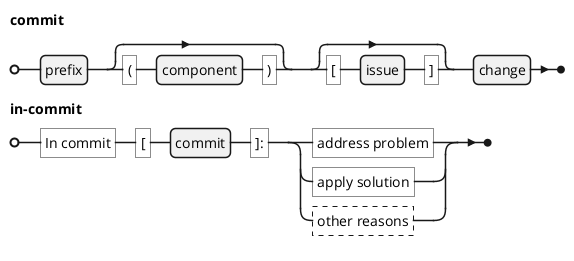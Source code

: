 @startebnf
skinparam defaultfontname "Open Sans"
commit = prefix, ["(", component,")"], ["[", issue, "]"], change;
in-commit = "In commit", "[", commit, "]:", ("address problem" | "apply solution" | ?other reasons?);
@endebnf